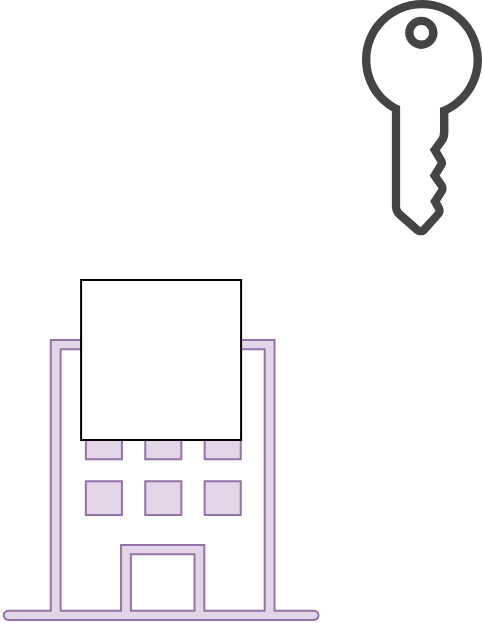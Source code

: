 <mxfile>
    <diagram id="oDXFzr3DkrRtVXSyPDan" name="Page-1">
        <mxGraphModel dx="534" dy="551" grid="1" gridSize="10" guides="1" tooltips="1" connect="1" arrows="1" fold="1" page="1" pageScale="1" pageWidth="850" pageHeight="1100" math="0" shadow="0">
            <root>
                <mxCell id="0"/>
                <mxCell id="1" parent="0"/>
                <mxCell id="2" value="" style="sketch=0;pointerEvents=1;shadow=0;dashed=0;html=1;strokeColor=#9673a6;fillColor=#e1d5e7;aspect=fixed;labelPosition=center;verticalLabelPosition=bottom;verticalAlign=top;align=center;outlineConnect=0;shape=mxgraph.vvd.site;" parent="1" vertex="1">
                    <mxGeometry x="200" y="260" width="159.09" height="140" as="geometry"/>
                </mxCell>
                <mxCell id="3" value="" style="sketch=0;pointerEvents=1;shadow=0;dashed=0;html=1;strokeColor=none;fillColor=#434445;aspect=fixed;labelPosition=center;verticalLabelPosition=bottom;verticalAlign=top;align=center;outlineConnect=0;shape=mxgraph.vvd.tenant_key;" parent="1" vertex="1">
                    <mxGeometry x="380" y="90" width="60" height="117.65" as="geometry"/>
                </mxCell>
                <mxCell id="4" value="" style="whiteSpace=wrap;html=1;aspect=fixed;" vertex="1" parent="1">
                    <mxGeometry x="239.54" y="230" width="80" height="80" as="geometry"/>
                </mxCell>
            </root>
        </mxGraphModel>
    </diagram>
</mxfile>